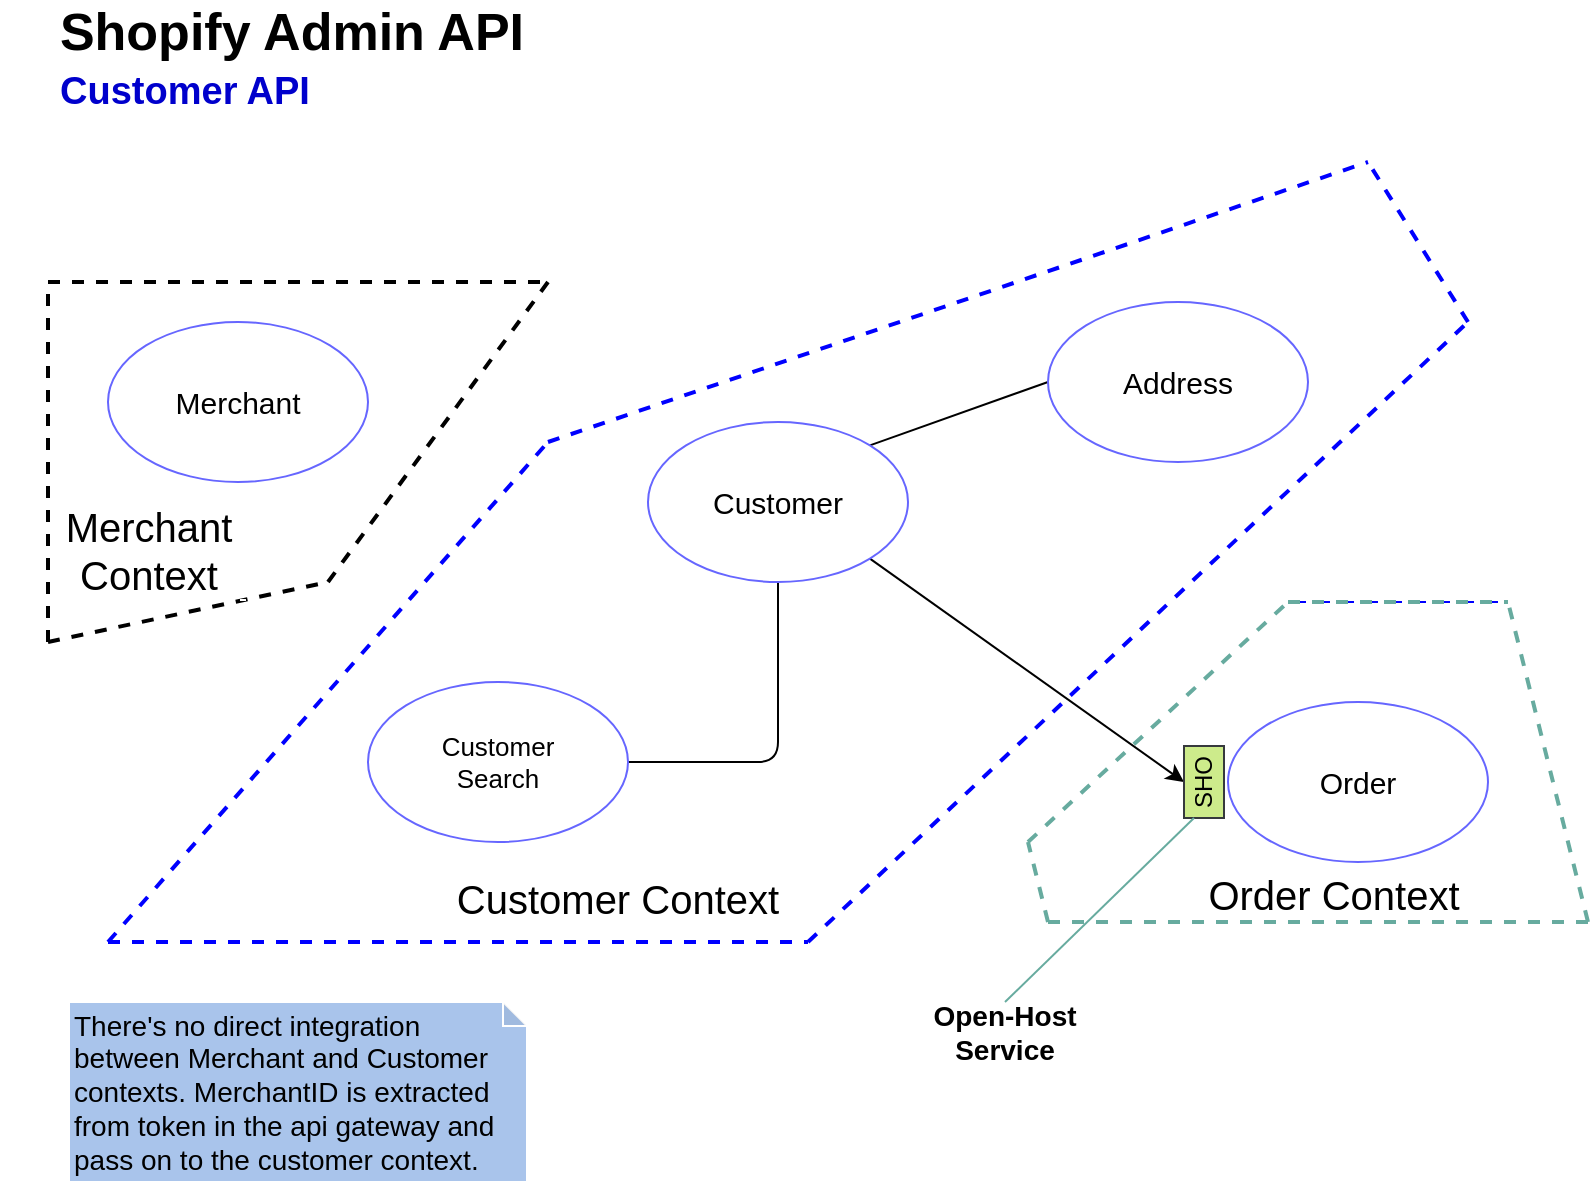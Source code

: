 <mxfile version="14.9.6" type="device"><diagram id="eA3xwTKfmeqH4-1-yiC7" name="Página-1"><mxGraphModel dx="1038" dy="607" grid="1" gridSize="10" guides="1" tooltips="1" connect="1" arrows="1" fold="1" page="1" pageScale="1" pageWidth="827" pageHeight="1169" math="0" shadow="0"><root><mxCell id="0"/><mxCell id="1" parent="0"/><mxCell id="TxZHL4k5I0qRuDv0Xp-E-38" value="&lt;font style=&quot;font-size: 26px&quot;&gt;&lt;b&gt;Shopify Admin API&lt;/b&gt;&lt;/font&gt;" style="text;html=1;strokeColor=none;fillColor=none;align=center;verticalAlign=middle;whiteSpace=wrap;rounded=0;" parent="1" vertex="1"><mxGeometry x="10" y="20" width="270" height="20" as="geometry"/></mxCell><mxCell id="TxZHL4k5I0qRuDv0Xp-E-39" value="&lt;b style=&quot;color: rgb(0 , 0 , 204) ; font-size: 19px&quot;&gt;Customer API&lt;/b&gt;" style="text;html=1;strokeColor=none;fillColor=none;align=center;verticalAlign=middle;whiteSpace=wrap;rounded=0;" parent="1" vertex="1"><mxGeometry x="23" y="50" width="137" height="20" as="geometry"/></mxCell><mxCell id="jWrcFiAN3zEXEVaYC6qw-6" value="" style="endArrow=none;dashed=1;html=1;strokeColor=#0000FF;strokeWidth=2;" parent="1" edge="1"><mxGeometry x="53" y="85" width="50" height="50" as="geometry"><mxPoint x="53" y="485" as="sourcePoint"/><mxPoint x="273" y="235" as="targetPoint"/></mxGeometry></mxCell><mxCell id="jWrcFiAN3zEXEVaYC6qw-7" value="" style="endArrow=none;dashed=1;html=1;strokeColor=#0000FF;strokeWidth=2;" parent="1" edge="1"><mxGeometry x="53" y="85" width="50" height="50" as="geometry"><mxPoint x="53" y="485" as="sourcePoint"/><mxPoint x="403" y="485" as="targetPoint"/></mxGeometry></mxCell><mxCell id="jWrcFiAN3zEXEVaYC6qw-8" value="" style="endArrow=none;dashed=1;html=1;strokeColor=#0000FF;strokeWidth=2;" parent="1" edge="1"><mxGeometry x="53" y="85" width="50" height="50" as="geometry"><mxPoint x="403" y="485" as="sourcePoint"/><mxPoint x="733" y="175" as="targetPoint"/></mxGeometry></mxCell><mxCell id="jWrcFiAN3zEXEVaYC6qw-9" value="" style="endArrow=none;dashed=1;html=1;strokeColor=#0000FF;strokeWidth=2;" parent="1" edge="1"><mxGeometry x="53" y="85" width="50" height="50" as="geometry"><mxPoint x="733" y="175" as="sourcePoint"/><mxPoint x="683" y="95" as="targetPoint"/></mxGeometry></mxCell><mxCell id="jWrcFiAN3zEXEVaYC6qw-13" value="&lt;font style=&quot;font-size: 20px&quot;&gt;Customer Context&lt;/font&gt;" style="text;html=1;fillColor=none;align=center;verticalAlign=middle;whiteSpace=wrap;rounded=0;dashed=1;strokeColor=#FFFFFF;" parent="1" vertex="1"><mxGeometry x="213" y="453" width="190" height="20" as="geometry"/></mxCell><mxCell id="jWrcFiAN3zEXEVaYC6qw-30" value="" style="endArrow=none;dashed=1;html=1;fillColor=#ffcc99;strokeColor=#0000FF;strokeWidth=2;" parent="1" edge="1"><mxGeometry x="43" y="55" width="50" height="50" as="geometry"><mxPoint x="273" y="235" as="sourcePoint"/><mxPoint x="683" y="95" as="targetPoint"/></mxGeometry></mxCell><mxCell id="jWrcFiAN3zEXEVaYC6qw-32" value="" style="endArrow=none;dashed=1;html=1;strokeWidth=2;strokeColor=#67AB9F;" parent="1" edge="1"><mxGeometry width="50" height="50" relative="1" as="geometry"><mxPoint x="513" y="435" as="sourcePoint"/><mxPoint x="643" y="315" as="targetPoint"/></mxGeometry></mxCell><mxCell id="jWrcFiAN3zEXEVaYC6qw-33" value="" style="endArrow=none;dashed=1;html=1;strokeWidth=2;strokeColor=#67AB9F;" parent="1" edge="1"><mxGeometry width="50" height="50" relative="1" as="geometry"><mxPoint x="523" y="475" as="sourcePoint"/><mxPoint x="793" y="475" as="targetPoint"/><Array as="points"><mxPoint x="663" y="475"/></Array></mxGeometry></mxCell><mxCell id="jWrcFiAN3zEXEVaYC6qw-35" value="" style="endArrow=none;dashed=1;html=1;strokeColor=#0000FF;strokeWidth=1;" parent="1" edge="1"><mxGeometry width="50" height="50" relative="1" as="geometry"><mxPoint x="643" y="315" as="sourcePoint"/><mxPoint x="753" y="315" as="targetPoint"/></mxGeometry></mxCell><mxCell id="jWrcFiAN3zEXEVaYC6qw-43" value="" style="endArrow=none;dashed=1;html=1;strokeWidth=2;strokeColor=#67AB9F;" parent="1" edge="1"><mxGeometry width="50" height="50" relative="1" as="geometry"><mxPoint x="793" y="475" as="sourcePoint"/><mxPoint x="753" y="315" as="targetPoint"/></mxGeometry></mxCell><mxCell id="jWrcFiAN3zEXEVaYC6qw-44" value="" style="endArrow=none;dashed=1;html=1;strokeWidth=2;strokeColor=#67AB9F;" parent="1" edge="1"><mxGeometry width="50" height="50" relative="1" as="geometry"><mxPoint x="643" y="315" as="sourcePoint"/><mxPoint x="753" y="315" as="targetPoint"/></mxGeometry></mxCell><mxCell id="jWrcFiAN3zEXEVaYC6qw-45" value="&lt;font style=&quot;font-size: 20px&quot;&gt;Order Context&lt;/font&gt;" style="text;html=1;fillColor=none;align=center;verticalAlign=middle;whiteSpace=wrap;rounded=0;dashed=1;strokeColor=#FFFFFF;" parent="1" vertex="1"><mxGeometry x="571" y="451" width="190" height="20" as="geometry"/></mxCell><mxCell id="jWrcFiAN3zEXEVaYC6qw-46" value="" style="endArrow=none;html=1;strokeWidth=1;entryX=0;entryY=0.5;entryDx=0;entryDy=0;exitX=1;exitY=0;exitDx=0;exitDy=0;" parent="1" source="sSEHXSGiq39rgrJeqL4y-2" target="sSEHXSGiq39rgrJeqL4y-4" edge="1"><mxGeometry width="50" height="50" relative="1" as="geometry"><mxPoint x="463" y="225" as="sourcePoint"/><mxPoint x="546" y="175" as="targetPoint"/></mxGeometry></mxCell><mxCell id="jWrcFiAN3zEXEVaYC6qw-47" value="" style="endArrow=none;html=1;strokeWidth=1;exitX=1;exitY=0.5;exitDx=0;exitDy=0;entryX=0.5;entryY=1;entryDx=0;entryDy=0;" parent="1" source="sSEHXSGiq39rgrJeqL4y-3" target="sSEHXSGiq39rgrJeqL4y-2" edge="1"><mxGeometry width="50" height="50" relative="1" as="geometry"><mxPoint x="306" y="415" as="sourcePoint"/><mxPoint x="386" y="325" as="targetPoint"/><Array as="points"><mxPoint x="388" y="395"/></Array></mxGeometry></mxCell><mxCell id="jWrcFiAN3zEXEVaYC6qw-48" value="" style="endArrow=none;dashed=1;html=1;strokeColor=#000000;strokeWidth=2;" parent="1" edge="1"><mxGeometry width="50" height="50" relative="1" as="geometry"><mxPoint x="163" y="305" as="sourcePoint"/><mxPoint x="273" y="155" as="targetPoint"/></mxGeometry></mxCell><mxCell id="jWrcFiAN3zEXEVaYC6qw-49" value="" style="endArrow=none;dashed=1;html=1;strokeColor=#000000;strokeWidth=2;" parent="1" edge="1"><mxGeometry width="50" height="50" relative="1" as="geometry"><mxPoint x="23" y="155" as="sourcePoint"/><mxPoint x="273" y="155" as="targetPoint"/></mxGeometry></mxCell><mxCell id="jWrcFiAN3zEXEVaYC6qw-50" value="" style="endArrow=none;dashed=1;html=1;strokeColor=#000000;strokeWidth=2;" parent="1" edge="1"><mxGeometry width="50" height="50" relative="1" as="geometry"><mxPoint x="23" y="335" as="sourcePoint"/><mxPoint x="23" y="155" as="targetPoint"/></mxGeometry></mxCell><mxCell id="jWrcFiAN3zEXEVaYC6qw-51" value="" style="endArrow=none;dashed=1;html=1;strokeColor=#000000;strokeWidth=2;" parent="1" edge="1"><mxGeometry width="50" height="50" relative="1" as="geometry"><mxPoint x="23" y="335" as="sourcePoint"/><mxPoint x="163" y="305" as="targetPoint"/></mxGeometry></mxCell><mxCell id="jWrcFiAN3zEXEVaYC6qw-52" value="&lt;font style=&quot;font-size: 20px&quot;&gt;Merchant Context&lt;/font&gt;" style="text;html=1;fillColor=none;align=center;verticalAlign=middle;whiteSpace=wrap;rounded=0;dashed=1;strokeColor=#FFFFFF;" parent="1" vertex="1"><mxGeometry y="264" width="147" height="50" as="geometry"/></mxCell><mxCell id="jWrcFiAN3zEXEVaYC6qw-53" value="" style="endArrow=classic;html=1;strokeColor=#000000;strokeWidth=1;exitX=1;exitY=1;exitDx=0;exitDy=0;entryX=0.5;entryY=0;entryDx=0;entryDy=0;" parent="1" source="sSEHXSGiq39rgrJeqL4y-2" target="jWrcFiAN3zEXEVaYC6qw-55" edge="1"><mxGeometry width="50" height="50" relative="1" as="geometry"><mxPoint x="456" y="265" as="sourcePoint"/><mxPoint x="473" y="65" as="targetPoint"/></mxGeometry></mxCell><mxCell id="jWrcFiAN3zEXEVaYC6qw-54" value="" style="endArrow=none;dashed=1;html=1;strokeWidth=2;strokeColor=#67AB9F;" parent="1" edge="1"><mxGeometry width="50" height="50" relative="1" as="geometry"><mxPoint x="523" y="475" as="sourcePoint"/><mxPoint x="513" y="435" as="targetPoint"/></mxGeometry></mxCell><mxCell id="jWrcFiAN3zEXEVaYC6qw-55" value="SHO" style="rounded=0;whiteSpace=wrap;html=1;strokeColor=#36393d;strokeWidth=1;fillColor=#cdeb8b;rotation=-90;" parent="1" vertex="1"><mxGeometry x="583" y="395" width="36" height="20" as="geometry"/></mxCell><mxCell id="jWrcFiAN3zEXEVaYC6qw-57" value="&lt;b&gt;&lt;font style=&quot;font-size: 14px&quot;&gt;Open-Host Service&lt;/font&gt;&lt;/b&gt;" style="text;html=1;strokeColor=none;fillColor=none;align=center;verticalAlign=middle;whiteSpace=wrap;rounded=0;" parent="1" vertex="1"><mxGeometry x="463" y="515" width="77" height="30" as="geometry"/></mxCell><mxCell id="jWrcFiAN3zEXEVaYC6qw-58" value="" style="endArrow=none;html=1;strokeColor=#67AB9F;strokeWidth=1;entryX=0;entryY=0.25;entryDx=0;entryDy=0;exitX=0.5;exitY=0;exitDx=0;exitDy=0;" parent="1" source="jWrcFiAN3zEXEVaYC6qw-57" target="jWrcFiAN3zEXEVaYC6qw-55" edge="1"><mxGeometry width="50" height="50" relative="1" as="geometry"><mxPoint x="613" y="565" as="sourcePoint"/><mxPoint x="663" y="515" as="targetPoint"/></mxGeometry></mxCell><mxCell id="jWrcFiAN3zEXEVaYC6qw-59" value="&lt;font style=&quot;font-size: 14px&quot;&gt;There's no direct integration between Merchant and Customer contexts. MerchantID is extracted from token in the api gateway and pass on to the customer context.&lt;/font&gt;" style="shape=note;whiteSpace=wrap;html=1;backgroundOutline=1;darkOpacity=0.05;strokeColor=#FFFFFF;strokeWidth=1;size=12;align=left;fillColor=#A9C4EB;" parent="1" vertex="1"><mxGeometry x="33.5" y="515" width="229" height="90" as="geometry"/></mxCell><mxCell id="sSEHXSGiq39rgrJeqL4y-1" value="&lt;span style=&quot;font-size: 15px&quot;&gt;Merchant&lt;/span&gt;" style="ellipse;whiteSpace=wrap;html=1;strokeColor=#6666FF;" parent="1" vertex="1"><mxGeometry x="53" y="175" width="130" height="80" as="geometry"/></mxCell><mxCell id="sSEHXSGiq39rgrJeqL4y-2" value="&lt;span style=&quot;font-size: 15px&quot;&gt;Customer&lt;/span&gt;" style="ellipse;whiteSpace=wrap;html=1;strokeColor=#6666FF;" parent="1" vertex="1"><mxGeometry x="323" y="225" width="130" height="80" as="geometry"/></mxCell><mxCell id="sSEHXSGiq39rgrJeqL4y-3" value="&lt;span style=&quot;font-size: 13px&quot;&gt;Customer&lt;br&gt;Search&lt;/span&gt;" style="ellipse;whiteSpace=wrap;html=1;strokeColor=#6666FF;" parent="1" vertex="1"><mxGeometry x="183" y="355" width="130" height="80" as="geometry"/></mxCell><mxCell id="sSEHXSGiq39rgrJeqL4y-4" value="&lt;span style=&quot;font-size: 15px&quot;&gt;Address&lt;/span&gt;" style="ellipse;whiteSpace=wrap;html=1;strokeColor=#6666FF;" parent="1" vertex="1"><mxGeometry x="523" y="165" width="130" height="80" as="geometry"/></mxCell><mxCell id="sSEHXSGiq39rgrJeqL4y-5" value="&lt;span style=&quot;font-size: 15px&quot;&gt;Order&lt;/span&gt;" style="ellipse;whiteSpace=wrap;html=1;strokeColor=#6666FF;" parent="1" vertex="1"><mxGeometry x="613" y="365" width="130" height="80" as="geometry"/></mxCell></root></mxGraphModel></diagram></mxfile>